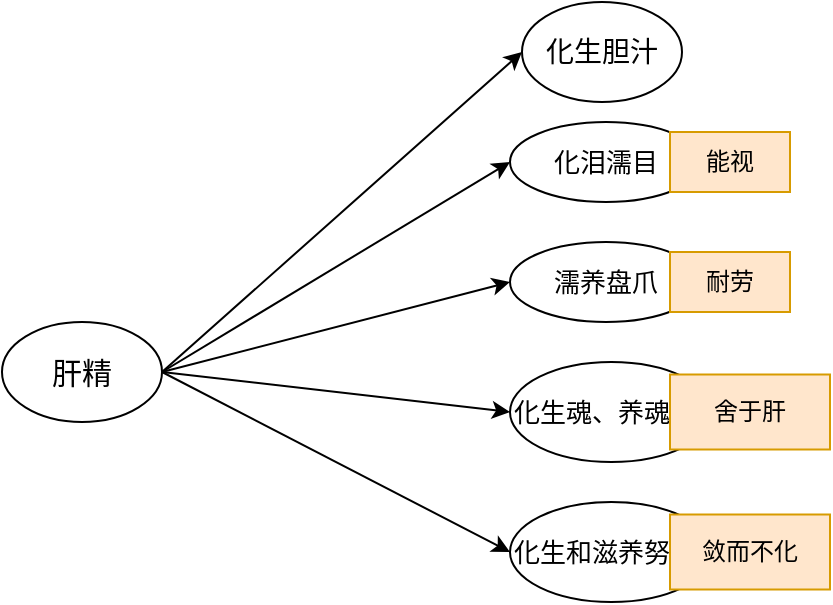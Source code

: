 <mxfile version="22.1.17" type="github">
  <diagram name="第 1 页" id="SPCY4sjMRmm0NcjuiNyU">
    <mxGraphModel dx="1050" dy="557" grid="1" gridSize="10" guides="1" tooltips="1" connect="1" arrows="1" fold="1" page="1" pageScale="1" pageWidth="827" pageHeight="1169" math="0" shadow="0">
      <root>
        <mxCell id="0" />
        <mxCell id="1" parent="0" />
        <mxCell id="0-277O36P96OIKh_NpkG-1" value="肝精" style="ellipse;whiteSpace=wrap;html=1;fontSize=15;" parent="1" vertex="1">
          <mxGeometry x="140" y="240" width="80" height="50" as="geometry" />
        </mxCell>
        <mxCell id="AbgtmwVt9UdKqXQrlQnO-2" value="化生胆汁" style="ellipse;whiteSpace=wrap;html=1;fontSize=14;" vertex="1" parent="1">
          <mxGeometry x="400" y="80" width="80" height="50" as="geometry" />
        </mxCell>
        <mxCell id="AbgtmwVt9UdKqXQrlQnO-8" value="" style="group" vertex="1" connectable="0" parent="1">
          <mxGeometry x="414" y="140" width="120" height="40" as="geometry" />
        </mxCell>
        <mxCell id="AbgtmwVt9UdKqXQrlQnO-9" value="化泪濡目" style="ellipse;whiteSpace=wrap;html=1;fontSize=13;" vertex="1" parent="AbgtmwVt9UdKqXQrlQnO-8">
          <mxGeometry x="-20" width="96" height="40" as="geometry" />
        </mxCell>
        <mxCell id="AbgtmwVt9UdKqXQrlQnO-10" value="" style="endArrow=classic;html=1;rounded=0;exitX=1;exitY=0.5;exitDx=0;exitDy=0;" edge="1" parent="AbgtmwVt9UdKqXQrlQnO-8" source="AbgtmwVt9UdKqXQrlQnO-9" target="AbgtmwVt9UdKqXQrlQnO-11">
          <mxGeometry width="50" height="50" relative="1" as="geometry">
            <mxPoint x="127" y="21" as="sourcePoint" />
            <mxPoint x="272" y="20" as="targetPoint" />
          </mxGeometry>
        </mxCell>
        <mxCell id="AbgtmwVt9UdKqXQrlQnO-11" value="能视" style="text;html=1;strokeColor=#d79b00;fillColor=#ffe6cc;align=center;verticalAlign=middle;whiteSpace=wrap;rounded=0;" vertex="1" parent="AbgtmwVt9UdKqXQrlQnO-8">
          <mxGeometry x="60" y="5" width="60" height="30" as="geometry" />
        </mxCell>
        <mxCell id="AbgtmwVt9UdKqXQrlQnO-12" value="" style="group" vertex="1" connectable="0" parent="1">
          <mxGeometry x="414" y="200" width="120" height="40" as="geometry" />
        </mxCell>
        <mxCell id="AbgtmwVt9UdKqXQrlQnO-13" value="濡养盘爪" style="ellipse;whiteSpace=wrap;html=1;fontSize=13;" vertex="1" parent="AbgtmwVt9UdKqXQrlQnO-12">
          <mxGeometry x="-20" width="96" height="40" as="geometry" />
        </mxCell>
        <mxCell id="AbgtmwVt9UdKqXQrlQnO-14" value="" style="endArrow=classic;html=1;rounded=0;exitX=1;exitY=0.5;exitDx=0;exitDy=0;" edge="1" parent="AbgtmwVt9UdKqXQrlQnO-12" source="AbgtmwVt9UdKqXQrlQnO-13" target="AbgtmwVt9UdKqXQrlQnO-15">
          <mxGeometry width="50" height="50" relative="1" as="geometry">
            <mxPoint x="127" y="21" as="sourcePoint" />
            <mxPoint x="272" y="20" as="targetPoint" />
          </mxGeometry>
        </mxCell>
        <mxCell id="AbgtmwVt9UdKqXQrlQnO-15" value="耐劳" style="text;html=1;strokeColor=#d79b00;fillColor=#ffe6cc;align=center;verticalAlign=middle;whiteSpace=wrap;rounded=0;" vertex="1" parent="AbgtmwVt9UdKqXQrlQnO-12">
          <mxGeometry x="60" y="5" width="60" height="30" as="geometry" />
        </mxCell>
        <mxCell id="AbgtmwVt9UdKqXQrlQnO-17" value="" style="endArrow=classic;html=1;rounded=0;entryX=0;entryY=0.5;entryDx=0;entryDy=0;exitX=1;exitY=0.5;exitDx=0;exitDy=0;" edge="1" parent="1" source="0-277O36P96OIKh_NpkG-1" target="AbgtmwVt9UdKqXQrlQnO-2">
          <mxGeometry width="50" height="50" relative="1" as="geometry">
            <mxPoint x="300" y="180" as="sourcePoint" />
            <mxPoint x="350" y="130" as="targetPoint" />
          </mxGeometry>
        </mxCell>
        <mxCell id="AbgtmwVt9UdKqXQrlQnO-18" value="" style="endArrow=classic;html=1;rounded=0;entryX=0;entryY=0.5;entryDx=0;entryDy=0;exitX=1;exitY=0.5;exitDx=0;exitDy=0;" edge="1" parent="1" source="0-277O36P96OIKh_NpkG-1" target="AbgtmwVt9UdKqXQrlQnO-9">
          <mxGeometry width="50" height="50" relative="1" as="geometry">
            <mxPoint x="220" y="370" as="sourcePoint" />
            <mxPoint x="270" y="320" as="targetPoint" />
          </mxGeometry>
        </mxCell>
        <mxCell id="AbgtmwVt9UdKqXQrlQnO-19" value="" style="endArrow=classic;html=1;rounded=0;entryX=0;entryY=0.5;entryDx=0;entryDy=0;exitX=1;exitY=0.5;exitDx=0;exitDy=0;" edge="1" parent="1" source="0-277O36P96OIKh_NpkG-1" target="AbgtmwVt9UdKqXQrlQnO-13">
          <mxGeometry width="50" height="50" relative="1" as="geometry">
            <mxPoint x="270" y="410" as="sourcePoint" />
            <mxPoint x="320" y="360" as="targetPoint" />
          </mxGeometry>
        </mxCell>
        <mxCell id="AbgtmwVt9UdKqXQrlQnO-24" value="" style="group" vertex="1" connectable="0" parent="1">
          <mxGeometry x="394" y="260" width="160" height="50" as="geometry" />
        </mxCell>
        <mxCell id="AbgtmwVt9UdKqXQrlQnO-25" value="化生魂、养魂" style="ellipse;whiteSpace=wrap;html=1;fontSize=13;align=left;" vertex="1" parent="AbgtmwVt9UdKqXQrlQnO-24">
          <mxGeometry width="101.333" height="50" as="geometry" />
        </mxCell>
        <mxCell id="AbgtmwVt9UdKqXQrlQnO-26" value="" style="endArrow=classic;html=1;rounded=0;exitX=1;exitY=0.5;exitDx=0;exitDy=0;" edge="1" parent="AbgtmwVt9UdKqXQrlQnO-24" source="AbgtmwVt9UdKqXQrlQnO-25" target="AbgtmwVt9UdKqXQrlQnO-27">
          <mxGeometry width="50" height="50" relative="1" as="geometry">
            <mxPoint x="169.333" y="26.25" as="sourcePoint" />
            <mxPoint x="362.667" y="25" as="targetPoint" />
          </mxGeometry>
        </mxCell>
        <mxCell id="AbgtmwVt9UdKqXQrlQnO-27" value="舍于肝" style="text;html=1;strokeColor=#d79b00;fillColor=#ffe6cc;align=center;verticalAlign=middle;whiteSpace=wrap;rounded=0;" vertex="1" parent="AbgtmwVt9UdKqXQrlQnO-24">
          <mxGeometry x="80" y="6.25" width="80" height="37.5" as="geometry" />
        </mxCell>
        <mxCell id="AbgtmwVt9UdKqXQrlQnO-28" value="" style="group" vertex="1" connectable="0" parent="1">
          <mxGeometry x="394" y="330" width="160" height="50" as="geometry" />
        </mxCell>
        <mxCell id="AbgtmwVt9UdKqXQrlQnO-29" value="化生和滋养努" style="ellipse;whiteSpace=wrap;html=1;fontSize=13;align=left;" vertex="1" parent="AbgtmwVt9UdKqXQrlQnO-28">
          <mxGeometry width="101.333" height="50" as="geometry" />
        </mxCell>
        <mxCell id="AbgtmwVt9UdKqXQrlQnO-30" value="" style="endArrow=classic;html=1;rounded=0;exitX=1;exitY=0.5;exitDx=0;exitDy=0;" edge="1" parent="AbgtmwVt9UdKqXQrlQnO-28" source="AbgtmwVt9UdKqXQrlQnO-29" target="AbgtmwVt9UdKqXQrlQnO-31">
          <mxGeometry width="50" height="50" relative="1" as="geometry">
            <mxPoint x="169.333" y="26.25" as="sourcePoint" />
            <mxPoint x="362.667" y="25" as="targetPoint" />
          </mxGeometry>
        </mxCell>
        <mxCell id="AbgtmwVt9UdKqXQrlQnO-31" value="敛而不化" style="text;html=1;strokeColor=#d79b00;fillColor=#ffe6cc;align=center;verticalAlign=middle;whiteSpace=wrap;rounded=0;" vertex="1" parent="AbgtmwVt9UdKqXQrlQnO-28">
          <mxGeometry x="80" y="6.25" width="80" height="37.5" as="geometry" />
        </mxCell>
        <mxCell id="AbgtmwVt9UdKqXQrlQnO-32" value="" style="endArrow=classic;html=1;rounded=0;entryX=0;entryY=0.5;entryDx=0;entryDy=0;exitX=1;exitY=0.5;exitDx=0;exitDy=0;" edge="1" parent="1" source="0-277O36P96OIKh_NpkG-1" target="AbgtmwVt9UdKqXQrlQnO-29">
          <mxGeometry width="50" height="50" relative="1" as="geometry">
            <mxPoint x="60" y="460" as="sourcePoint" />
            <mxPoint x="110" y="410" as="targetPoint" />
          </mxGeometry>
        </mxCell>
        <mxCell id="AbgtmwVt9UdKqXQrlQnO-33" value="" style="endArrow=classic;html=1;rounded=0;entryX=0;entryY=0.5;entryDx=0;entryDy=0;exitX=1;exitY=0.5;exitDx=0;exitDy=0;" edge="1" parent="1" source="0-277O36P96OIKh_NpkG-1" target="AbgtmwVt9UdKqXQrlQnO-25">
          <mxGeometry width="50" height="50" relative="1" as="geometry">
            <mxPoint x="80" y="400" as="sourcePoint" />
            <mxPoint x="130" y="350" as="targetPoint" />
          </mxGeometry>
        </mxCell>
      </root>
    </mxGraphModel>
  </diagram>
</mxfile>
